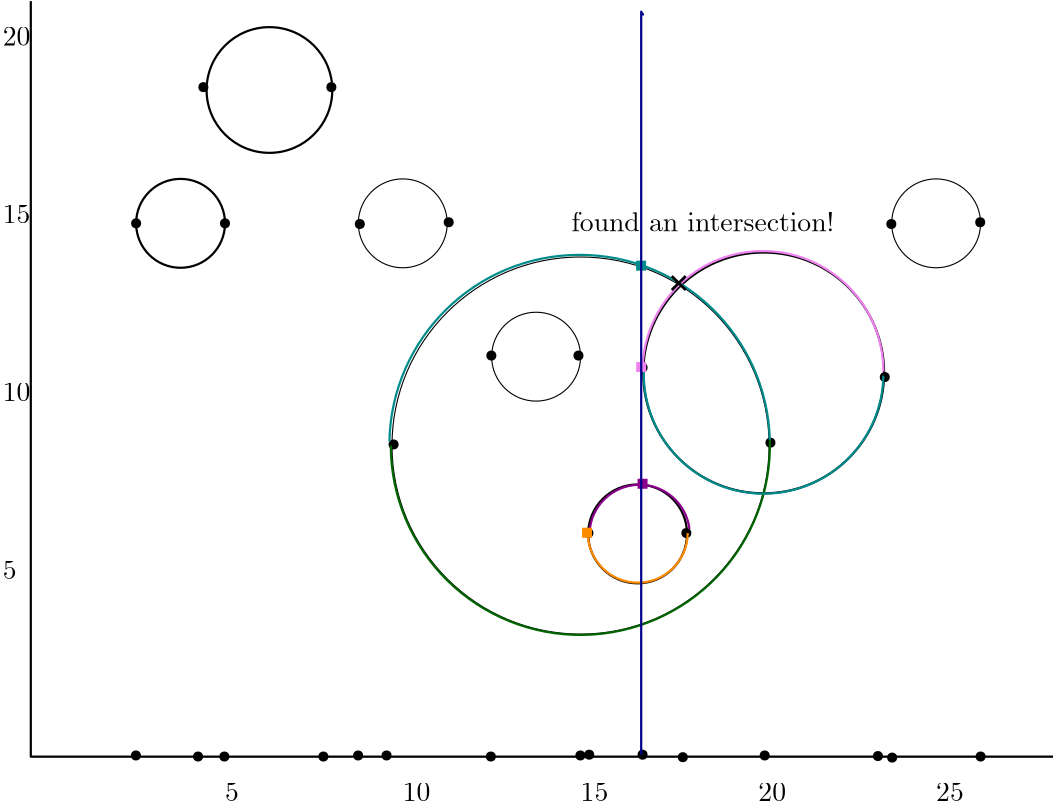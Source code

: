 <?xml version="1.0"?>
<!DOCTYPE ipe SYSTEM "ipe.dtd">
<ipe version="70218" creator="Ipe 7.2.23">
<info created="D:20210210181220" modified="D:20210210181338"/>
<ipestyle name="basic">
<symbol name="arrow/arc(spx)">
<path stroke="sym-stroke" fill="sym-stroke" pen="sym-pen">
0 0 m
-1 0.333 l
-1 -0.333 l
h
</path>
</symbol>
<symbol name="arrow/farc(spx)">
<path stroke="sym-stroke" fill="white" pen="sym-pen">
0 0 m
-1 0.333 l
-1 -0.333 l
h
</path>
</symbol>
<symbol name="arrow/ptarc(spx)">
<path stroke="sym-stroke" fill="sym-stroke" pen="sym-pen">
0 0 m
-1 0.333 l
-0.8 0 l
-1 -0.333 l
h
</path>
</symbol>
<symbol name="arrow/fptarc(spx)">
<path stroke="sym-stroke" fill="white" pen="sym-pen">
0 0 m
-1 0.333 l
-0.8 0 l
-1 -0.333 l
h
</path>
</symbol>
<symbol name="mark/circle(sx)" transformations="translations">
<path fill="sym-stroke">
0.6 0 0 0.6 0 0 e
0.4 0 0 0.4 0 0 e
</path>
</symbol>
<symbol name="mark/disk(sx)" transformations="translations">
<path fill="sym-stroke">
0.6 0 0 0.6 0 0 e
</path>
</symbol>
<symbol name="mark/fdisk(sfx)" transformations="translations">
<group>
<path fill="sym-fill">
0.5 0 0 0.5 0 0 e
</path>
<path fill="sym-stroke" fillrule="eofill">
0.6 0 0 0.6 0 0 e
0.4 0 0 0.4 0 0 e
</path>
</group>
</symbol>
<symbol name="mark/box(sx)" transformations="translations">
<path fill="sym-stroke" fillrule="eofill">
-0.6 -0.6 m
0.6 -0.6 l
0.6 0.6 l
-0.6 0.6 l
h
-0.4 -0.4 m
0.4 -0.4 l
0.4 0.4 l
-0.4 0.4 l
h
</path>
</symbol>
<symbol name="mark/square(sx)" transformations="translations">
<path fill="sym-stroke">
-0.6 -0.6 m
0.6 -0.6 l
0.6 0.6 l
-0.6 0.6 l
h
</path>
</symbol>
<symbol name="mark/fsquare(sfx)" transformations="translations">
<group>
<path fill="sym-fill">
-0.5 -0.5 m
0.5 -0.5 l
0.5 0.5 l
-0.5 0.5 l
h
</path>
<path fill="sym-stroke" fillrule="eofill">
-0.6 -0.6 m
0.6 -0.6 l
0.6 0.6 l
-0.6 0.6 l
h
-0.4 -0.4 m
0.4 -0.4 l
0.4 0.4 l
-0.4 0.4 l
h
</path>
</group>
</symbol>
<symbol name="mark/cross(sx)" transformations="translations">
<group>
<path fill="sym-stroke">
-0.43 -0.57 m
0.57 0.43 l
0.43 0.57 l
-0.57 -0.43 l
h
</path>
<path fill="sym-stroke">
-0.43 0.57 m
0.57 -0.43 l
0.43 -0.57 l
-0.57 0.43 l
h
</path>
</group>
</symbol>
<symbol name="arrow/fnormal(spx)">
<path stroke="sym-stroke" fill="white" pen="sym-pen">
0 0 m
-1 0.333 l
-1 -0.333 l
h
</path>
</symbol>
<symbol name="arrow/pointed(spx)">
<path stroke="sym-stroke" fill="sym-stroke" pen="sym-pen">
0 0 m
-1 0.333 l
-0.8 0 l
-1 -0.333 l
h
</path>
</symbol>
<symbol name="arrow/fpointed(spx)">
<path stroke="sym-stroke" fill="white" pen="sym-pen">
0 0 m
-1 0.333 l
-0.8 0 l
-1 -0.333 l
h
</path>
</symbol>
<symbol name="arrow/linear(spx)">
<path stroke="sym-stroke" pen="sym-pen">
-1 0.333 m
0 0 l
-1 -0.333 l
</path>
</symbol>
<symbol name="arrow/fdouble(spx)">
<path stroke="sym-stroke" fill="white" pen="sym-pen">
0 0 m
-1 0.333 l
-1 -0.333 l
h
-1 0 m
-2 0.333 l
-2 -0.333 l
h
</path>
</symbol>
<symbol name="arrow/double(spx)">
<path stroke="sym-stroke" fill="sym-stroke" pen="sym-pen">
0 0 m
-1 0.333 l
-1 -0.333 l
h
-1 0 m
-2 0.333 l
-2 -0.333 l
h
</path>
</symbol>
<symbol name="arrow/mid-normal(spx)">
<path stroke="sym-stroke" fill="sym-stroke" pen="sym-pen">
0.5 0 m
-0.5 0.333 l
-0.5 -0.333 l
h
</path>
</symbol>
<symbol name="arrow/mid-fnormal(spx)">
<path stroke="sym-stroke" fill="white" pen="sym-pen">
0.5 0 m
-0.5 0.333 l
-0.5 -0.333 l
h
</path>
</symbol>
<symbol name="arrow/mid-pointed(spx)">
<path stroke="sym-stroke" fill="sym-stroke" pen="sym-pen">
0.5 0 m
-0.5 0.333 l
-0.3 0 l
-0.5 -0.333 l
h
</path>
</symbol>
<symbol name="arrow/mid-fpointed(spx)">
<path stroke="sym-stroke" fill="white" pen="sym-pen">
0.5 0 m
-0.5 0.333 l
-0.3 0 l
-0.5 -0.333 l
h
</path>
</symbol>
<symbol name="arrow/mid-double(spx)">
<path stroke="sym-stroke" fill="sym-stroke" pen="sym-pen">
1 0 m
0 0.333 l
0 -0.333 l
h
0 0 m
-1 0.333 l
-1 -0.333 l
h
</path>
</symbol>
<symbol name="arrow/mid-fdouble(spx)">
<path stroke="sym-stroke" fill="white" pen="sym-pen">
1 0 m
0 0.333 l
0 -0.333 l
h
0 0 m
-1 0.333 l
-1 -0.333 l
h
</path>
</symbol>
<anglesize name="22.5 deg" value="22.5"/>
<anglesize name="30 deg" value="30"/>
<anglesize name="45 deg" value="45"/>
<anglesize name="60 deg" value="60"/>
<anglesize name="90 deg" value="90"/>
<arrowsize name="large" value="10"/>
<arrowsize name="small" value="5"/>
<arrowsize name="tiny" value="3"/>
<color name="blue" value="0 0 1"/>
<color name="brown" value="0.647 0.165 0.165"/>
<color name="darkblue" value="0 0 0.545"/>
<color name="darkcyan" value="0 0.545 0.545"/>
<color name="darkgray" value="0.663"/>
<color name="darkgreen" value="0 0.392 0"/>
<color name="darkmagenta" value="0.545 0 0.545"/>
<color name="darkorange" value="1 0.549 0"/>
<color name="darkred" value="0.545 0 0"/>
<color name="gold" value="1 0.843 0"/>
<color name="gray" value="0.745"/>
<color name="green" value="0 1 0"/>
<color name="lightblue" value="0.678 0.847 0.902"/>
<color name="lightcyan" value="0.878 1 1"/>
<color name="lightgray" value="0.827"/>
<color name="lightgreen" value="0.565 0.933 0.565"/>
<color name="lightyellow" value="1 1 0.878"/>
<color name="navy" value="0 0 0.502"/>
<color name="orange" value="1 0.647 0"/>
<color name="pink" value="1 0.753 0.796"/>
<color name="purple" value="0.627 0.125 0.941"/>
<color name="red" value="1 0 0"/>
<color name="seagreen" value="0.18 0.545 0.341"/>
<color name="turquoise" value="0.251 0.878 0.816"/>
<color name="violet" value="0.933 0.51 0.933"/>
<color name="yellow" value="1 1 0"/>
<dashstyle name="dash dot dotted" value="[4 2 1 2 1 2] 0"/>
<dashstyle name="dash dotted" value="[4 2 1 2] 0"/>
<dashstyle name="dashed" value="[4] 0"/>
<dashstyle name="dotted" value="[1 3] 0"/>
<gridsize name="10 pts (~3.5 mm)" value="10"/>
<gridsize name="14 pts (~5 mm)" value="14"/>
<gridsize name="16 pts (~6 mm)" value="16"/>
<gridsize name="20 pts (~7 mm)" value="20"/>
<gridsize name="28 pts (~10 mm)" value="28"/>
<gridsize name="32 pts (~12 mm)" value="32"/>
<gridsize name="4 pts" value="4"/>
<gridsize name="56 pts (~20 mm)" value="56"/>
<gridsize name="8 pts (~3 mm)" value="8"/>
<opacity name="10%" value="0.1"/>
<opacity name="30%" value="0.3"/>
<opacity name="50%" value="0.5"/>
<opacity name="75%" value="0.75"/>
<pen name="fat" value="1.2"/>
<pen name="heavier" value="0.8"/>
<pen name="ultrafat" value="2"/>
<symbolsize name="large" value="5"/>
<symbolsize name="small" value="2"/>
<symbolsize name="tiny" value="1.1"/>
<textsize name="Huge" value="\Huge"/>
<textsize name="LARGE" value="\LARGE"/>
<textsize name="Large" value="\Large"/>
<textsize name="footnote" value="\footnotesize"/>
<textsize name="huge" value="\huge"/>
<textsize name="large" value="\large"/>
<textsize name="small" value="\small"/>
<textsize name="tiny" value="\tiny"/>
<textstyle name="center" begin="\begin{center}" end="\end{center}"/>
<textstyle name="item" begin="\begin{itemize}\item{}" end="\end{itemize}"/>
<textstyle name="itemize" begin="\begin{itemize}" end="\end{itemize}"/>
<tiling name="falling" angle="-60" step="4" width="1"/>
<tiling name="rising" angle="30" step="4" width="1"/>
</ipestyle>
<page>
<layer name="Base"/>
<layer name="e1"/>
<layer name="e2"/>
<layer name="e3"/>
<layer name="sweepline3"/>
<view layers="Base e3 sweepline3" active="sweepline3"/>
<path layer="Base" stroke="black" pen="heavier">
16 0 0 16 128 640 e
</path>
<path stroke="black" pen="heavier">
22.6274 0 0 22.6274 160 688 e
</path>
<path stroke="black">
16 0 0 16 208 640 e
</path>
<path stroke="black">
67.8823 0 0 67.8823 272 560 e
</path>
<path stroke="black">
16 0 0 16 256 592 e
</path>
<path stroke="black">
16 0 0 16 400 640 e
</path>
<path matrix="1 0 0 1 -5.9112 -0" stroke="black" pen="heavier">
80 720 m
80 448 l
448 448 l
448 448 l
448 448 l
448 448 l
</path>
<text transformations="translations" pos="64 512" stroke="black" type="label" width="4.981" height="6.42" depth="0" valign="baseline">5</text>
<text transformations="translations" pos="64 576" stroke="black" type="label" width="9.963" height="6.42" depth="0" valign="baseline">10</text>
<text transformations="translations" pos="64 640" stroke="black" type="label" width="9.963" height="6.42" depth="0" valign="baseline">15</text>
<text transformations="translations" pos="64 704" stroke="black" type="label" width="9.963" height="6.42" depth="0" valign="baseline">20</text>
<text transformations="translations" pos="144 432" stroke="black" type="label" width="4.981" height="6.42" depth="0" valign="baseline">5</text>
<text transformations="translations" pos="208 432" stroke="black" type="label" width="9.963" height="6.42" depth="0" valign="baseline">10</text>
<text transformations="translations" pos="272 432" stroke="black" type="label" width="9.963" height="6.42" depth="0" valign="baseline">15</text>
<text transformations="translations" pos="336 432" stroke="black" type="label" width="9.963" height="6.42" depth="0" valign="baseline">20</text>
<text transformations="translations" pos="400 432" stroke="black" type="label" width="9.963" height="6.42" depth="0" valign="baseline">25</text>
<use name="mark/disk(sx)" pos="112 640" size="normal" stroke="black"/>
<use name="mark/disk(sx)" pos="144 640" size="normal" stroke="black"/>
<use name="mark/disk(sx)" pos="136.215 689.028" size="normal" stroke="black"/>
<use name="mark/disk(sx)" pos="182.292 689.028" size="normal" stroke="black"/>
<use name="mark/disk(sx)" pos="192.531 639.752" size="normal" stroke="black"/>
<use name="mark/disk(sx)" pos="224.529 640.392" size="normal" stroke="black"/>
<use name="mark/disk(sx)" pos="239.888 592.395" size="normal" stroke="black"/>
<use name="mark/disk(sx)" pos="271.246 592.395" size="normal" stroke="black"/>
<use name="mark/disk(sx)" pos="204.691 560.397" size="normal" stroke="black"/>
<use name="mark/disk(sx)" pos="340.361 561.037" size="normal" stroke="black"/>
<use name="mark/disk(sx)" pos="383.879 639.752" size="normal" stroke="black"/>
<use name="mark/disk(sx)" pos="415.876 640.392" size="normal" stroke="black"/>
<use name="mark/disk(sx)" pos="111.922 448.427" size="normal" stroke="black"/>
<use name="mark/disk(sx)" pos="134.294 448.048" size="normal" stroke="black"/>
<use name="mark/disk(sx)" pos="143.773 448.048" size="normal" stroke="black"/>
<use name="mark/disk(sx)" pos="179.415 448.048" size="normal" stroke="black"/>
<use name="mark/disk(sx)" pos="191.928 448.427" size="normal" stroke="black"/>
<use name="mark/disk(sx)" pos="202.166 448.427" size="normal" stroke="black"/>
<use name="mark/disk(sx)" pos="239.704 448.048" size="normal" stroke="black"/>
<use name="mark/disk(sx)" pos="271.934 448.427" size="normal" stroke="black"/>
<use name="mark/disk(sx)" pos="338.289 448.427" size="normal" stroke="black"/>
<use name="mark/disk(sx)" pos="384.169 447.668" size="normal" stroke="black"/>
<use name="mark/disk(sx)" pos="416.02 448.048" size="normal" stroke="black"/>
<path layer="e1" stroke="darkblue" pen="heavier">
112 448 m
112 704 l
</path>
<path stroke="darkblue" pen="heavier">
112 640 m
16 0 0 -16 128 640 144 640 a
</path>
<path stroke="violet" pen="heavier">
112 640 m
16 0 0 16 128 640 144 640 a
</path>
<use name="mark/square(sx)" pos="112.091 640" size="normal" stroke="darkblue"/>
<path layer="e2" matrix="1 0 0 1 1.89587 0.758347" stroke="darkblue" pen="heavier">
202.072 448.796 m
202.451 704.359 l
202.072 703.98 l
202.451 703.222 l
</path>
<path stroke="darkblue" pen="heavier">
191.399 640.546 m
16.2198 0 0 -16.2198 207.605 639.874 223.796 640.838 a
</path>
<path stroke="violet" pen="heavier">
192.567 639.087 m
15.9238 0 0 15.9238 208.457 640.12 224.38 639.963 a
</path>
<path stroke="darkcyan" pen="heavier">
204.533 559.992 m
67.7293 0 0 -67.7293 272.26 560.574 339.959 562.619 a
</path>
<path stroke="darkgreen" pen="heavier">
204.242 560.284 m
67.717 0 0 67.717 271.956 559.673 339.667 560.575 a
</path>
<use name="mark/square(sx)" pos="191.954 640.334" size="normal" stroke="darkblue"/>
<use name="mark/square(sx)" pos="204.147 624.76" size="normal" stroke="violet"/>
<use name="mark/square(sx)" pos="204.147 560.62" size="normal" stroke="darkcyan"/>
<path layer="Base" stroke="black" pen="heavier">
43.3551 0 0 43.3551 337.919 586.145 e
</path>
<use matrix="1 0 0 1 0 0.449319" name="mark/disk(sx)" pos="294.324 587.623" size="normal" stroke="black"/>
<use name="mark/disk(sx)" pos="381.514 584.667" size="normal" stroke="black"/>
<use name="mark/disk(sx)" pos="294.324 448.71" size="normal" stroke="black"/>
<use name="mark/disk(sx)" pos="379.051 448.217" size="normal" stroke="black"/>
<use matrix="1 0 0 1 -7.18911 -0.898639" name="mark/disk(sx)" pos="315.999 448.71" size="normal" stroke="black"/>
<path layer="e3" stroke="darkcyan" pen="heavier">
203.193 561.515 m
68.4905 0 0 -68.4905 271.67 560.161 340.136 562.008 a
</path>
<path stroke="darkgreen" pen="heavier">
203.686 560.037 m
68.239 0 0 68.239 271.925 560.063 340.136 562.008 a
</path>
<path stroke="violet" pen="heavier">
294.324 588.116 m
43.3612 0 0 -43.3612 337.661 586.651 381.022 586.638 a
</path>
<path stroke="darkcyan" pen="heavier">
294.817 588.116 m
43.1355 0 0 43.1355 337.891 585.824 381.022 585.16 a
</path>
<use layer="sweepline3" matrix="1 0 0 1 3.40986 -1.2787" name="mark/square(sx)" pos="290.383 626.046" size="normal" stroke="darkcyan"/>
<path layer="Base" matrix="1 0 0 1 6.59286 7.07852" stroke="black" pen="heavier">
17.7951 0 0 17.7951 285.95 521.122 e
</path>
<use matrix="1 0 0 1 0.204921 0" name="mark/disk(sx)" pos="274.62 528.511" size="normal" stroke="black"/>
<use name="mark/disk(sx)" pos="310.087 528.511" size="normal" stroke="black"/>
<use name="mark/disk(sx)" pos="275.113 448.71" size="normal" stroke="black"/>
<path layer="e3" matrix="1 0 0 1 1.1233 0" stroke="darkmagenta" pen="heavier">
274.128 529.004 m
18.0648 0 0 -18.0648 292.153 527.818 310.087 529.989 a
</path>
<path stroke="darkorange" pen="heavier">
274.62 528.511 m
17.9802 0 0 17.9802 292.6 528.62 310.58 528.511 a
</path>
<use layer="sweepline3" name="mark/square(sx)" pos="294.324 546.245" size="normal" stroke="darkmagenta"/>
<use matrix="1 0 0 1 0.204921 0.10246" name="mark/square(sx)" pos="274.128 528.511" size="normal" stroke="darkorange"/>
<use matrix="1 0 0 1 -0 1.1233" transformations="translations" name="mark/square(sx)" pos="293.832 587.13" size="normal" stroke="violet"/>
<path stroke="darkblue" pen="heavier">
293.832 448.71 m
293.832 715.699 l
293.832 714.714 l
293.832 715.206 l
293.832 716.192 l
294.324 715.206 l
294.817 715.206 l
</path>
<use name="mark/cross(sx)" pos="307.337 618.499" size="large" stroke="black"/>
<text matrix="1 0 0 1 -43.584 -0.673979" transformations="translations" pos="312.279 637.82" stroke="black" type="label" width="94.728" height="6.918" depth="0" valign="baseline">found an intersection!</text>
</page>
</ipe>
